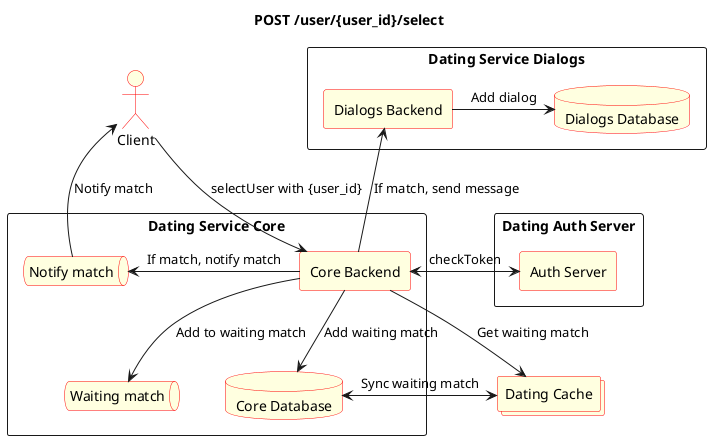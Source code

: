 @startuml
title "POST /user/{user_id}/select"

skinparam database  {
    BorderColor Red
    BackgroundColor LightYellow
}

skinparam agent {
    BorderColor Red
    BackgroundColor LightYellow
}

skinparam collections {
    BorderColor Red
    BackgroundColor LightYellow
}
skinparam actor {
    BorderColor Red
    BackgroundColor LightYellow
}

skinparam queue {
    BorderColor Red
    BackgroundColor LightYellow
}

actor Client as client1

rectangle "Dating Auth Server" {
    agent "Auth Server" as auth_server
}

rectangle "Dating Service Core" {
    agent "Core Backend" as backend_core
    queue "Waiting match" as waiting_match
    database "Core Database" as db_core
    queue "Notify match" as notify_match
}
collections "Dating Cache" as cache

rectangle "Dating Service Dialogs" {
    agent "Dialogs Backend" as backend_dialogs
    database "Dialogs Database" as db_dialogs
}

client1 -down->backend_core: "selectUser with {user_id}"
backend_core <-> auth_server: "checkToken"
backend_core -down-> waiting_match: "Add to waiting match"
backend_core -right-> cache: "Get waiting match"
backend_core -down-> db_core: "Add waiting match"

db_core <-> cache: "Sync waiting match"
backend_core -> notify_match: "If match, notify match"
notify_match ->client1: "Notify match"

backend_core -up-> backend_dialogs: "If match, send message"
backend_dialogs -> db_dialogs: "Add dialog"
